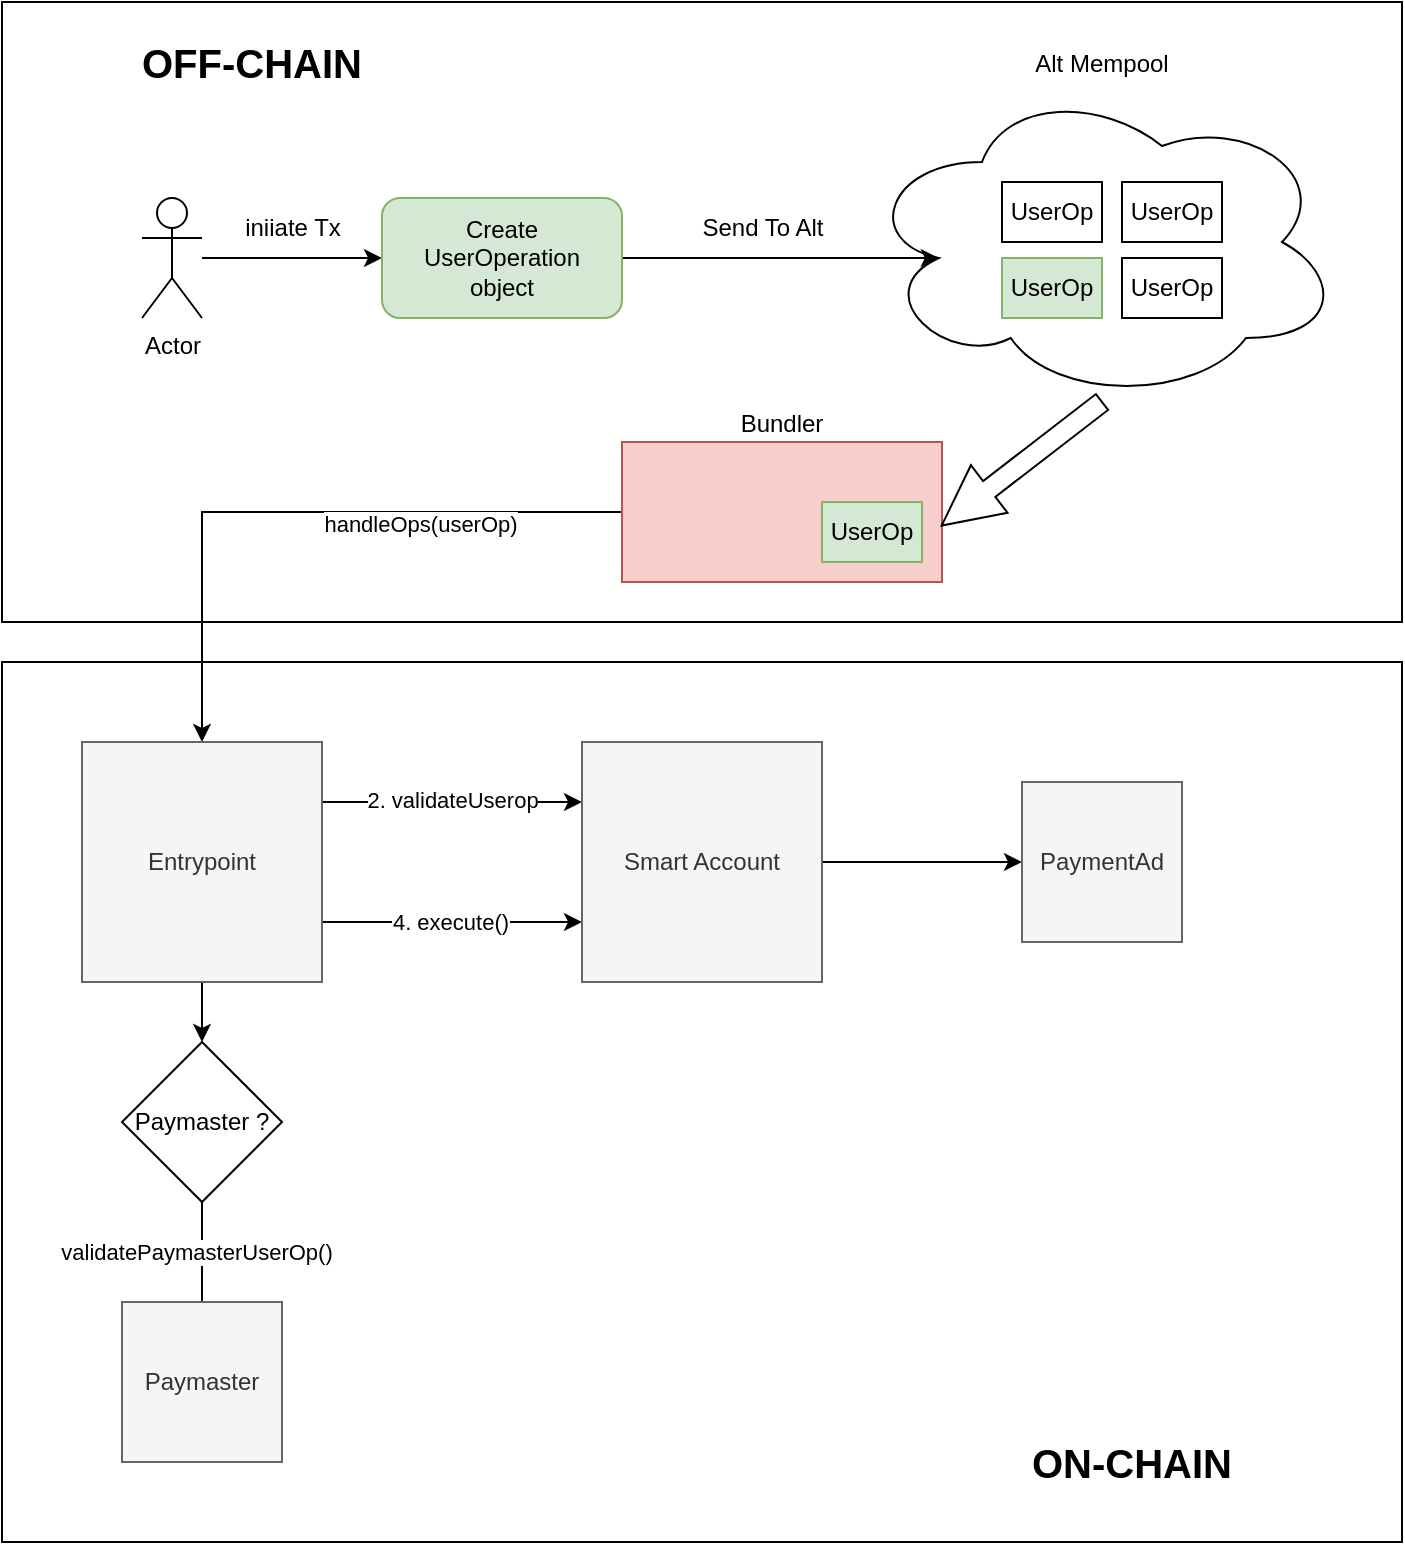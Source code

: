 <mxfile version="22.1.2" type="device">
  <diagram name="Page-1" id="F7rfvj5BbBEqFEJQ6rZp">
    <mxGraphModel dx="1244" dy="902" grid="1" gridSize="10" guides="1" tooltips="1" connect="1" arrows="1" fold="1" page="1" pageScale="1" pageWidth="827" pageHeight="1169" math="0" shadow="0">
      <root>
        <mxCell id="0" />
        <mxCell id="1" parent="0" />
        <mxCell id="X2JLxS3xV4caQUjC9jGI-56" value="" style="rounded=0;whiteSpace=wrap;html=1;" vertex="1" parent="1">
          <mxGeometry x="10" y="180" width="700" height="310" as="geometry" />
        </mxCell>
        <mxCell id="X2JLxS3xV4caQUjC9jGI-55" value="" style="rounded=0;whiteSpace=wrap;html=1;" vertex="1" parent="1">
          <mxGeometry x="10" y="510" width="700" height="440" as="geometry" />
        </mxCell>
        <mxCell id="X2JLxS3xV4caQUjC9jGI-15" value="Alt Mempool" style="ellipse;shape=cloud;whiteSpace=wrap;html=1;labelPosition=center;verticalLabelPosition=top;align=center;verticalAlign=bottom;" vertex="1" parent="1">
          <mxGeometry x="440" y="220" width="240" height="160" as="geometry" />
        </mxCell>
        <mxCell id="X2JLxS3xV4caQUjC9jGI-11" value="" style="edgeStyle=orthogonalEdgeStyle;rounded=0;orthogonalLoop=1;jettySize=auto;html=1;" edge="1" parent="1" source="X2JLxS3xV4caQUjC9jGI-1" target="X2JLxS3xV4caQUjC9jGI-2">
          <mxGeometry relative="1" as="geometry" />
        </mxCell>
        <mxCell id="X2JLxS3xV4caQUjC9jGI-1" value="Actor" style="shape=umlActor;verticalLabelPosition=bottom;verticalAlign=top;html=1;outlineConnect=0;" vertex="1" parent="1">
          <mxGeometry x="80" y="278" width="30" height="60" as="geometry" />
        </mxCell>
        <mxCell id="X2JLxS3xV4caQUjC9jGI-13" value="" style="edgeStyle=orthogonalEdgeStyle;rounded=0;orthogonalLoop=1;jettySize=auto;html=1;entryX=0.16;entryY=0.55;entryDx=0;entryDy=0;entryPerimeter=0;" edge="1" parent="1" source="X2JLxS3xV4caQUjC9jGI-2" target="X2JLxS3xV4caQUjC9jGI-15">
          <mxGeometry relative="1" as="geometry">
            <mxPoint x="420" y="300" as="targetPoint" />
          </mxGeometry>
        </mxCell>
        <mxCell id="X2JLxS3xV4caQUjC9jGI-2" value="Create&lt;br&gt;UserOperation&lt;br&gt;object" style="rounded=1;whiteSpace=wrap;html=1;fillColor=#d5e8d4;strokeColor=#82b366;" vertex="1" parent="1">
          <mxGeometry x="200" y="278" width="120" height="60" as="geometry" />
        </mxCell>
        <mxCell id="X2JLxS3xV4caQUjC9jGI-6" value="UserOp" style="rounded=0;whiteSpace=wrap;html=1;" vertex="1" parent="1">
          <mxGeometry x="510" y="270" width="50" height="30" as="geometry" />
        </mxCell>
        <mxCell id="X2JLxS3xV4caQUjC9jGI-7" value="UserOp" style="rounded=0;whiteSpace=wrap;html=1;" vertex="1" parent="1">
          <mxGeometry x="570" y="270" width="50" height="30" as="geometry" />
        </mxCell>
        <mxCell id="X2JLxS3xV4caQUjC9jGI-8" value="UserOp" style="rounded=0;whiteSpace=wrap;html=1;" vertex="1" parent="1">
          <mxGeometry x="570" y="308" width="50" height="30" as="geometry" />
        </mxCell>
        <mxCell id="X2JLxS3xV4caQUjC9jGI-9" value="UserOp" style="rounded=0;whiteSpace=wrap;html=1;fillColor=#d5e8d4;strokeColor=#82b366;" vertex="1" parent="1">
          <mxGeometry x="510" y="308" width="50" height="30" as="geometry" />
        </mxCell>
        <mxCell id="X2JLxS3xV4caQUjC9jGI-12" value="iniiate Tx" style="text;html=1;align=center;verticalAlign=middle;resizable=0;points=[];autosize=1;strokeColor=none;fillColor=none;" vertex="1" parent="1">
          <mxGeometry x="120" y="278" width="70" height="30" as="geometry" />
        </mxCell>
        <mxCell id="X2JLxS3xV4caQUjC9jGI-14" value="Send To Alt" style="text;html=1;align=center;verticalAlign=middle;resizable=0;points=[];autosize=1;strokeColor=none;fillColor=none;" vertex="1" parent="1">
          <mxGeometry x="350" y="278" width="80" height="30" as="geometry" />
        </mxCell>
        <mxCell id="X2JLxS3xV4caQUjC9jGI-20" value="" style="edgeStyle=orthogonalEdgeStyle;rounded=0;orthogonalLoop=1;jettySize=auto;html=1;entryX=0.5;entryY=0;entryDx=0;entryDy=0;" edge="1" parent="1" source="X2JLxS3xV4caQUjC9jGI-18" target="X2JLxS3xV4caQUjC9jGI-39">
          <mxGeometry relative="1" as="geometry">
            <mxPoint x="110" y="570" as="targetPoint" />
          </mxGeometry>
        </mxCell>
        <mxCell id="X2JLxS3xV4caQUjC9jGI-21" value="handleOps(userOp)" style="edgeLabel;html=1;align=center;verticalAlign=middle;resizable=0;points=[];" vertex="1" connectable="0" parent="X2JLxS3xV4caQUjC9jGI-20">
          <mxGeometry x="-0.363" y="-2" relative="1" as="geometry">
            <mxPoint x="2" y="8" as="offset" />
          </mxGeometry>
        </mxCell>
        <mxCell id="X2JLxS3xV4caQUjC9jGI-18" value="Bundler" style="rounded=0;whiteSpace=wrap;html=1;fillColor=#f8cecc;strokeColor=#b85450;labelPosition=center;verticalLabelPosition=top;align=center;verticalAlign=bottom;" vertex="1" parent="1">
          <mxGeometry x="320" y="400" width="160" height="70" as="geometry" />
        </mxCell>
        <mxCell id="X2JLxS3xV4caQUjC9jGI-41" style="edgeStyle=orthogonalEdgeStyle;rounded=0;orthogonalLoop=1;jettySize=auto;html=1;exitX=1;exitY=0.25;exitDx=0;exitDy=0;entryX=0;entryY=0.25;entryDx=0;entryDy=0;" edge="1" parent="1" source="X2JLxS3xV4caQUjC9jGI-39" target="X2JLxS3xV4caQUjC9jGI-40">
          <mxGeometry relative="1" as="geometry" />
        </mxCell>
        <mxCell id="X2JLxS3xV4caQUjC9jGI-42" value="2. validateUserop" style="edgeLabel;html=1;align=center;verticalAlign=middle;resizable=0;points=[];" vertex="1" connectable="0" parent="X2JLxS3xV4caQUjC9jGI-41">
          <mxGeometry x="0.001" y="1" relative="1" as="geometry">
            <mxPoint as="offset" />
          </mxGeometry>
        </mxCell>
        <mxCell id="X2JLxS3xV4caQUjC9jGI-44" value="" style="edgeStyle=orthogonalEdgeStyle;rounded=0;orthogonalLoop=1;jettySize=auto;html=1;" edge="1" parent="1" source="X2JLxS3xV4caQUjC9jGI-39" target="X2JLxS3xV4caQUjC9jGI-43">
          <mxGeometry relative="1" as="geometry" />
        </mxCell>
        <mxCell id="X2JLxS3xV4caQUjC9jGI-48" style="edgeStyle=orthogonalEdgeStyle;rounded=0;orthogonalLoop=1;jettySize=auto;html=1;exitX=1;exitY=0.75;exitDx=0;exitDy=0;entryX=0;entryY=0.75;entryDx=0;entryDy=0;" edge="1" parent="1" source="X2JLxS3xV4caQUjC9jGI-39" target="X2JLxS3xV4caQUjC9jGI-40">
          <mxGeometry relative="1" as="geometry" />
        </mxCell>
        <mxCell id="X2JLxS3xV4caQUjC9jGI-49" value="4. execute()" style="edgeLabel;html=1;align=center;verticalAlign=middle;resizable=0;points=[];" vertex="1" connectable="0" parent="X2JLxS3xV4caQUjC9jGI-48">
          <mxGeometry x="-0.014" relative="1" as="geometry">
            <mxPoint as="offset" />
          </mxGeometry>
        </mxCell>
        <mxCell id="X2JLxS3xV4caQUjC9jGI-39" value="Entrypoint" style="whiteSpace=wrap;html=1;aspect=fixed;fillColor=#f5f5f5;fontColor=#333333;strokeColor=#666666;" vertex="1" parent="1">
          <mxGeometry x="50" y="550" width="120" height="120" as="geometry" />
        </mxCell>
        <mxCell id="X2JLxS3xV4caQUjC9jGI-51" style="edgeStyle=orthogonalEdgeStyle;rounded=0;orthogonalLoop=1;jettySize=auto;html=1;entryX=0;entryY=0.5;entryDx=0;entryDy=0;" edge="1" parent="1" source="X2JLxS3xV4caQUjC9jGI-40" target="X2JLxS3xV4caQUjC9jGI-50">
          <mxGeometry relative="1" as="geometry" />
        </mxCell>
        <mxCell id="X2JLxS3xV4caQUjC9jGI-40" value="Smart Account" style="whiteSpace=wrap;html=1;aspect=fixed;fillColor=#f5f5f5;fontColor=#333333;strokeColor=#666666;" vertex="1" parent="1">
          <mxGeometry x="300" y="550" width="120" height="120" as="geometry" />
        </mxCell>
        <mxCell id="X2JLxS3xV4caQUjC9jGI-46" style="edgeStyle=orthogonalEdgeStyle;rounded=0;orthogonalLoop=1;jettySize=auto;html=1;entryX=0.5;entryY=0;entryDx=0;entryDy=0;" edge="1" parent="1" source="X2JLxS3xV4caQUjC9jGI-43">
          <mxGeometry relative="1" as="geometry">
            <mxPoint x="110" y="840" as="targetPoint" />
          </mxGeometry>
        </mxCell>
        <mxCell id="X2JLxS3xV4caQUjC9jGI-47" value="validatePaymasterUserOp()" style="edgeLabel;html=1;align=center;verticalAlign=middle;resizable=0;points=[];" vertex="1" connectable="0" parent="X2JLxS3xV4caQUjC9jGI-46">
          <mxGeometry x="-0.169" y="-3" relative="1" as="geometry">
            <mxPoint as="offset" />
          </mxGeometry>
        </mxCell>
        <mxCell id="X2JLxS3xV4caQUjC9jGI-43" value="Paymaster ?" style="rhombus;whiteSpace=wrap;html=1;" vertex="1" parent="1">
          <mxGeometry x="70" y="700" width="80" height="80" as="geometry" />
        </mxCell>
        <mxCell id="X2JLxS3xV4caQUjC9jGI-45" value="Paymaster" style="whiteSpace=wrap;html=1;aspect=fixed;fillColor=#f5f5f5;fontColor=#333333;strokeColor=#666666;" vertex="1" parent="1">
          <mxGeometry x="70" y="830" width="80" height="80" as="geometry" />
        </mxCell>
        <mxCell id="X2JLxS3xV4caQUjC9jGI-50" value="PaymentAd" style="whiteSpace=wrap;html=1;aspect=fixed;fillColor=#f5f5f5;fontColor=#333333;strokeColor=#666666;" vertex="1" parent="1">
          <mxGeometry x="520" y="570" width="80" height="80" as="geometry" />
        </mxCell>
        <mxCell id="X2JLxS3xV4caQUjC9jGI-52" style="edgeStyle=orthogonalEdgeStyle;rounded=0;orthogonalLoop=1;jettySize=auto;html=1;entryX=0.999;entryY=0.597;entryDx=0;entryDy=0;entryPerimeter=0;shape=arrow;" edge="1" parent="1" source="X2JLxS3xV4caQUjC9jGI-15" target="X2JLxS3xV4caQUjC9jGI-18">
          <mxGeometry relative="1" as="geometry" />
        </mxCell>
        <mxCell id="X2JLxS3xV4caQUjC9jGI-54" value="UserOp" style="rounded=0;whiteSpace=wrap;html=1;fillColor=#d5e8d4;strokeColor=#82b366;" vertex="1" parent="1">
          <mxGeometry x="420" y="430" width="50" height="30" as="geometry" />
        </mxCell>
        <mxCell id="X2JLxS3xV4caQUjC9jGI-58" value="OFF-CHAIN" style="text;html=1;strokeColor=none;fillColor=none;align=center;verticalAlign=middle;whiteSpace=wrap;rounded=0;fontStyle=1;fontSize=20;" vertex="1" parent="1">
          <mxGeometry x="20" y="190" width="230" height="40" as="geometry" />
        </mxCell>
        <mxCell id="X2JLxS3xV4caQUjC9jGI-59" value="ON-CHAIN" style="text;html=1;strokeColor=none;fillColor=none;align=center;verticalAlign=middle;whiteSpace=wrap;rounded=0;fontStyle=1;fontSize=20;" vertex="1" parent="1">
          <mxGeometry x="460" y="890" width="230" height="40" as="geometry" />
        </mxCell>
      </root>
    </mxGraphModel>
  </diagram>
</mxfile>
